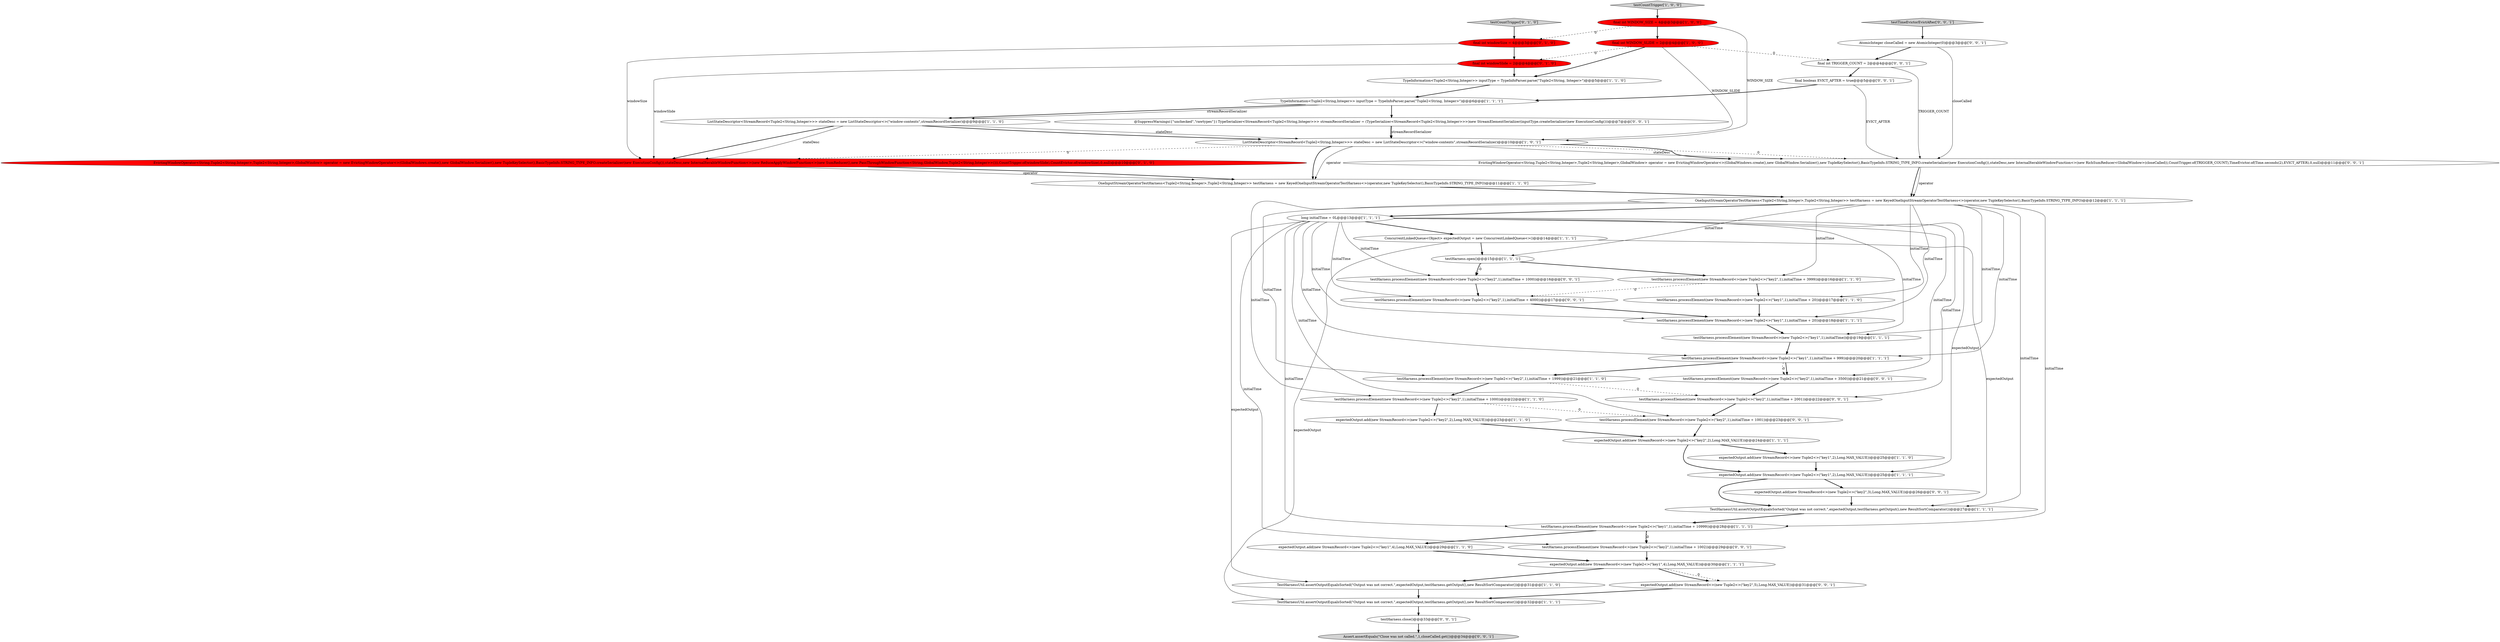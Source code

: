 digraph {
43 [style = filled, label = "expectedOutput.add(new StreamRecord<>(new Tuple2<>(\"key2\",5),Long.MAX_VALUE))@@@31@@@['0', '0', '1']", fillcolor = white, shape = ellipse image = "AAA0AAABBB3BBB"];
2 [style = filled, label = "testHarness.open()@@@15@@@['1', '1', '1']", fillcolor = white, shape = ellipse image = "AAA0AAABBB1BBB"];
40 [style = filled, label = "testHarness.processElement(new StreamRecord<>(new Tuple2<>(\"key2\",1),initialTime + 1001))@@@23@@@['0', '0', '1']", fillcolor = white, shape = ellipse image = "AAA0AAABBB3BBB"];
46 [style = filled, label = "testTimeEvictorEvictAfter['0', '0', '1']", fillcolor = lightgray, shape = diamond image = "AAA0AAABBB3BBB"];
15 [style = filled, label = "expectedOutput.add(new StreamRecord<>(new Tuple2<>(\"key1\",4),Long.MAX_VALUE))@@@30@@@['1', '1', '1']", fillcolor = white, shape = ellipse image = "AAA0AAABBB1BBB"];
14 [style = filled, label = "TestHarnessUtil.assertOutputEqualsSorted(\"Output was not correct.\",expectedOutput,testHarness.getOutput(),new ResultSortComparator())@@@31@@@['1', '1', '0']", fillcolor = white, shape = ellipse image = "AAA0AAABBB1BBB"];
36 [style = filled, label = "final int TRIGGER_COUNT = 2@@@4@@@['0', '0', '1']", fillcolor = white, shape = ellipse image = "AAA0AAABBB3BBB"];
28 [style = filled, label = "final int WINDOW_SIZE = 4@@@3@@@['1', '0', '0']", fillcolor = red, shape = ellipse image = "AAA1AAABBB1BBB"];
39 [style = filled, label = "final boolean EVICT_AFTER = true@@@5@@@['0', '0', '1']", fillcolor = white, shape = ellipse image = "AAA0AAABBB3BBB"];
44 [style = filled, label = "testHarness.processElement(new StreamRecord<>(new Tuple2<>(\"key2\",1),initialTime + 2001))@@@22@@@['0', '0', '1']", fillcolor = white, shape = ellipse image = "AAA0AAABBB3BBB"];
31 [style = filled, label = "EvictingWindowOperator<String,Tuple2<String,Integer>,Tuple2<String,Integer>,GlobalWindow> operator = new EvictingWindowOperator<>(GlobalWindows.create(),new GlobalWindow.Serializer(),new TupleKeySelector(),BasicTypeInfo.STRING_TYPE_INFO.createSerializer(new ExecutionConfig()),stateDesc,new InternalIterableWindowFunction<>(new ReduceApplyWindowFunction<>(new SumReducer(),new PassThroughWindowFunction<String,GlobalWindow,Tuple2<String,Integer>>())),CountTrigger.of(windowSlide),CountEvictor.of(windowSize),0,null)@@@10@@@['0', '1', '0']", fillcolor = red, shape = ellipse image = "AAA1AAABBB2BBB"];
22 [style = filled, label = "OneInputStreamOperatorTestHarness<Tuple2<String,Integer>,Tuple2<String,Integer>> testHarness = new KeyedOneInputStreamOperatorTestHarness<>(operator,new TupleKeySelector(),BasicTypeInfo.STRING_TYPE_INFO)@@@11@@@['1', '1', '0']", fillcolor = white, shape = ellipse image = "AAA0AAABBB1BBB"];
3 [style = filled, label = "final int WINDOW_SLIDE = 2@@@4@@@['1', '0', '0']", fillcolor = red, shape = ellipse image = "AAA1AAABBB1BBB"];
45 [style = filled, label = "expectedOutput.add(new StreamRecord<>(new Tuple2<>(\"key2\",3),Long.MAX_VALUE))@@@26@@@['0', '0', '1']", fillcolor = white, shape = ellipse image = "AAA0AAABBB3BBB"];
5 [style = filled, label = "long initialTime = 0L@@@13@@@['1', '1', '1']", fillcolor = white, shape = ellipse image = "AAA0AAABBB1BBB"];
4 [style = filled, label = "testCountTrigger['1', '0', '0']", fillcolor = lightgray, shape = diamond image = "AAA0AAABBB1BBB"];
0 [style = filled, label = "expectedOutput.add(new StreamRecord<>(new Tuple2<>(\"key1\",4),Long.MAX_VALUE))@@@29@@@['1', '1', '0']", fillcolor = white, shape = ellipse image = "AAA0AAABBB1BBB"];
6 [style = filled, label = "expectedOutput.add(new StreamRecord<>(new Tuple2<>(\"key2\",2),Long.MAX_VALUE))@@@23@@@['1', '1', '0']", fillcolor = white, shape = ellipse image = "AAA0AAABBB1BBB"];
10 [style = filled, label = "testHarness.processElement(new StreamRecord<>(new Tuple2<>(\"key1\",1),initialTime + 20))@@@18@@@['1', '1', '1']", fillcolor = white, shape = ellipse image = "AAA0AAABBB1BBB"];
11 [style = filled, label = "ConcurrentLinkedQueue<Object> expectedOutput = new ConcurrentLinkedQueue<>()@@@14@@@['1', '1', '1']", fillcolor = white, shape = ellipse image = "AAA0AAABBB1BBB"];
23 [style = filled, label = "expectedOutput.add(new StreamRecord<>(new Tuple2<>(\"key2\",2),Long.MAX_VALUE))@@@24@@@['1', '1', '1']", fillcolor = white, shape = ellipse image = "AAA0AAABBB1BBB"];
21 [style = filled, label = "testHarness.processElement(new StreamRecord<>(new Tuple2<>(\"key1\",1),initialTime + 10999))@@@28@@@['1', '1', '1']", fillcolor = white, shape = ellipse image = "AAA0AAABBB1BBB"];
26 [style = filled, label = "testHarness.processElement(new StreamRecord<>(new Tuple2<>(\"key1\",1),initialTime + 999))@@@20@@@['1', '1', '1']", fillcolor = white, shape = ellipse image = "AAA0AAABBB1BBB"];
1 [style = filled, label = "TypeInformation<Tuple2<String,Integer>> inputType = TypeInfoParser.parse(\"Tuple2<String, Integer>\")@@@5@@@['1', '1', '0']", fillcolor = white, shape = ellipse image = "AAA0AAABBB1BBB"];
47 [style = filled, label = "testHarness.close()@@@33@@@['0', '0', '1']", fillcolor = white, shape = ellipse image = "AAA0AAABBB3BBB"];
16 [style = filled, label = "TypeInformation<Tuple2<String,Integer>> inputType = TypeInfoParser.parse(\"Tuple2<String, Integer>\")@@@6@@@['1', '1', '1']", fillcolor = white, shape = ellipse image = "AAA0AAABBB1BBB"];
24 [style = filled, label = "OneInputStreamOperatorTestHarness<Tuple2<String,Integer>,Tuple2<String,Integer>> testHarness = new KeyedOneInputStreamOperatorTestHarness<>(operator,new TupleKeySelector(),BasicTypeInfo.STRING_TYPE_INFO)@@@12@@@['1', '1', '1']", fillcolor = white, shape = ellipse image = "AAA0AAABBB1BBB"];
29 [style = filled, label = "testCountTrigger['0', '1', '0']", fillcolor = lightgray, shape = diamond image = "AAA0AAABBB2BBB"];
34 [style = filled, label = "Assert.assertEquals(\"Close was not called.\",1,closeCalled.get())@@@34@@@['0', '0', '1']", fillcolor = lightgray, shape = ellipse image = "AAA0AAABBB3BBB"];
41 [style = filled, label = "testHarness.processElement(new StreamRecord<>(new Tuple2<>(\"key2\",1),initialTime + 1002))@@@29@@@['0', '0', '1']", fillcolor = white, shape = ellipse image = "AAA0AAABBB3BBB"];
27 [style = filled, label = "ListStateDescriptor<StreamRecord<Tuple2<String,Integer>>> stateDesc = new ListStateDescriptor<>(\"window-contents\",streamRecordSerializer)@@@9@@@['1', '1', '0']", fillcolor = white, shape = ellipse image = "AAA0AAABBB1BBB"];
25 [style = filled, label = "TestHarnessUtil.assertOutputEqualsSorted(\"Output was not correct.\",expectedOutput,testHarness.getOutput(),new ResultSortComparator())@@@27@@@['1', '1', '1']", fillcolor = white, shape = ellipse image = "AAA0AAABBB1BBB"];
8 [style = filled, label = "ListStateDescriptor<StreamRecord<Tuple2<String,Integer>>> stateDesc = new ListStateDescriptor<>(\"window-contents\",streamRecordSerializer)@@@10@@@['1', '0', '1']", fillcolor = white, shape = ellipse image = "AAA0AAABBB1BBB"];
35 [style = filled, label = "AtomicInteger closeCalled = new AtomicInteger(0)@@@3@@@['0', '0', '1']", fillcolor = white, shape = ellipse image = "AAA0AAABBB3BBB"];
20 [style = filled, label = "testHarness.processElement(new StreamRecord<>(new Tuple2<>(\"key1\",1),initialTime))@@@19@@@['1', '1', '1']", fillcolor = white, shape = ellipse image = "AAA0AAABBB1BBB"];
32 [style = filled, label = "final int windowSlide = 2@@@4@@@['0', '1', '0']", fillcolor = red, shape = ellipse image = "AAA1AAABBB2BBB"];
37 [style = filled, label = "@SuppressWarnings({\"unchecked\",\"rawtypes\"}) TypeSerializer<StreamRecord<Tuple2<String,Integer>>> streamRecordSerializer = (TypeSerializer<StreamRecord<Tuple2<String,Integer>>>)new StreamElementSerializer(inputType.createSerializer(new ExecutionConfig()))@@@7@@@['0', '0', '1']", fillcolor = white, shape = ellipse image = "AAA0AAABBB3BBB"];
12 [style = filled, label = "testHarness.processElement(new StreamRecord<>(new Tuple2<>(\"key2\",1),initialTime + 3999))@@@16@@@['1', '1', '0']", fillcolor = white, shape = ellipse image = "AAA0AAABBB1BBB"];
17 [style = filled, label = "testHarness.processElement(new StreamRecord<>(new Tuple2<>(\"key2\",1),initialTime + 1000))@@@22@@@['1', '1', '0']", fillcolor = white, shape = ellipse image = "AAA0AAABBB1BBB"];
9 [style = filled, label = "testHarness.processElement(new StreamRecord<>(new Tuple2<>(\"key1\",1),initialTime + 20))@@@17@@@['1', '1', '0']", fillcolor = white, shape = ellipse image = "AAA0AAABBB1BBB"];
19 [style = filled, label = "expectedOutput.add(new StreamRecord<>(new Tuple2<>(\"key1\",2),Long.MAX_VALUE))@@@25@@@['1', '1', '0']", fillcolor = white, shape = ellipse image = "AAA0AAABBB1BBB"];
33 [style = filled, label = "testHarness.processElement(new StreamRecord<>(new Tuple2<>(\"key2\",1),initialTime + 3500))@@@21@@@['0', '0', '1']", fillcolor = white, shape = ellipse image = "AAA0AAABBB3BBB"];
7 [style = filled, label = "testHarness.processElement(new StreamRecord<>(new Tuple2<>(\"key2\",1),initialTime + 1999))@@@21@@@['1', '1', '0']", fillcolor = white, shape = ellipse image = "AAA0AAABBB1BBB"];
42 [style = filled, label = "testHarness.processElement(new StreamRecord<>(new Tuple2<>(\"key2\",1),initialTime + 4000))@@@17@@@['0', '0', '1']", fillcolor = white, shape = ellipse image = "AAA0AAABBB3BBB"];
18 [style = filled, label = "TestHarnessUtil.assertOutputEqualsSorted(\"Output was not correct.\",expectedOutput,testHarness.getOutput(),new ResultSortComparator())@@@32@@@['1', '1', '1']", fillcolor = white, shape = ellipse image = "AAA0AAABBB1BBB"];
13 [style = filled, label = "expectedOutput.add(new StreamRecord<>(new Tuple2<>(\"key1\",2),Long.MAX_VALUE))@@@25@@@['1', '1', '1']", fillcolor = white, shape = ellipse image = "AAA0AAABBB1BBB"];
30 [style = filled, label = "final int windowSize = 4@@@3@@@['0', '1', '0']", fillcolor = red, shape = ellipse image = "AAA1AAABBB2BBB"];
38 [style = filled, label = "testHarness.processElement(new StreamRecord<>(new Tuple2<>(\"key2\",1),initialTime + 1000))@@@16@@@['0', '0', '1']", fillcolor = white, shape = ellipse image = "AAA0AAABBB3BBB"];
48 [style = filled, label = "EvictingWindowOperator<String,Tuple2<String,Integer>,Tuple2<String,Integer>,GlobalWindow> operator = new EvictingWindowOperator<>(GlobalWindows.create(),new GlobalWindow.Serializer(),new TupleKeySelector(),BasicTypeInfo.STRING_TYPE_INFO.createSerializer(new ExecutionConfig()),stateDesc,new InternalIterableWindowFunction<>(new RichSumReducer<GlobalWindow>(closeCalled)),CountTrigger.of(TRIGGER_COUNT),TimeEvictor.of(Time.seconds(2),EVICT_AFTER),0,null)@@@11@@@['0', '0', '1']", fillcolor = white, shape = ellipse image = "AAA0AAABBB3BBB"];
24->26 [style = solid, label="initialTime"];
16->37 [style = bold, label=""];
41->15 [style = bold, label=""];
29->30 [style = bold, label=""];
20->26 [style = bold, label=""];
24->21 [style = solid, label="initialTime"];
9->10 [style = bold, label=""];
43->18 [style = bold, label=""];
12->9 [style = bold, label=""];
38->42 [style = bold, label=""];
0->15 [style = bold, label=""];
40->23 [style = bold, label=""];
11->25 [style = solid, label="expectedOutput"];
24->10 [style = solid, label="initialTime"];
24->20 [style = solid, label="initialTime"];
45->25 [style = bold, label=""];
24->12 [style = solid, label="initialTime"];
23->13 [style = bold, label=""];
28->8 [style = solid, label="WINDOW_SIZE"];
24->17 [style = solid, label="initialTime"];
27->31 [style = solid, label="stateDesc"];
13->45 [style = bold, label=""];
5->33 [style = solid, label="initialTime"];
5->26 [style = solid, label="initialTime"];
28->30 [style = dashed, label="0"];
7->44 [style = dashed, label="0"];
28->3 [style = bold, label=""];
47->34 [style = bold, label=""];
33->44 [style = bold, label=""];
48->24 [style = bold, label=""];
25->21 [style = bold, label=""];
8->48 [style = dashed, label="0"];
13->25 [style = bold, label=""];
26->7 [style = bold, label=""];
21->0 [style = bold, label=""];
3->36 [style = dashed, label="0"];
36->48 [style = solid, label="TRIGGER_COUNT"];
5->38 [style = solid, label="initialTime"];
5->14 [style = solid, label="expectedOutput"];
21->41 [style = bold, label=""];
5->42 [style = solid, label="initialTime"];
39->48 [style = solid, label="EVICT_AFTER"];
27->31 [style = bold, label=""];
26->33 [style = dashed, label="0"];
27->8 [style = solid, label="stateDesc"];
11->18 [style = solid, label="expectedOutput"];
32->31 [style = solid, label="windowSlide"];
24->25 [style = solid, label="initialTime"];
24->5 [style = bold, label=""];
8->22 [style = bold, label=""];
8->48 [style = solid, label="stateDesc"];
19->13 [style = bold, label=""];
1->16 [style = bold, label=""];
14->18 [style = bold, label=""];
5->11 [style = bold, label=""];
3->32 [style = dashed, label="0"];
31->22 [style = solid, label="operator"];
27->8 [style = bold, label=""];
5->44 [style = solid, label="initialTime"];
24->7 [style = solid, label="initialTime"];
39->16 [style = bold, label=""];
3->8 [style = solid, label="WINDOW_SLIDE"];
7->17 [style = bold, label=""];
37->8 [style = solid, label="streamRecordSerializer"];
16->27 [style = bold, label=""];
3->1 [style = bold, label=""];
15->14 [style = bold, label=""];
18->47 [style = bold, label=""];
17->6 [style = bold, label=""];
6->23 [style = bold, label=""];
15->43 [style = dashed, label="0"];
30->32 [style = bold, label=""];
24->9 [style = solid, label="initialTime"];
36->39 [style = bold, label=""];
35->48 [style = solid, label="closeCalled"];
5->20 [style = solid, label="initialTime"];
12->42 [style = dashed, label="0"];
48->24 [style = solid, label="operator"];
23->19 [style = bold, label=""];
32->1 [style = bold, label=""];
15->43 [style = bold, label=""];
46->35 [style = bold, label=""];
5->10 [style = solid, label="initialTime"];
37->8 [style = bold, label=""];
10->20 [style = bold, label=""];
5->40 [style = solid, label="initialTime"];
16->27 [style = solid, label="streamRecordSerializer"];
31->22 [style = bold, label=""];
8->22 [style = solid, label="operator"];
30->31 [style = solid, label="windowSize"];
44->40 [style = bold, label=""];
5->21 [style = solid, label="initialTime"];
24->2 [style = solid, label="initialTime"];
2->38 [style = dashed, label="0"];
11->2 [style = bold, label=""];
4->28 [style = bold, label=""];
2->12 [style = bold, label=""];
2->38 [style = bold, label=""];
8->48 [style = bold, label=""];
21->41 [style = dashed, label="0"];
17->40 [style = dashed, label="0"];
42->10 [style = bold, label=""];
22->24 [style = bold, label=""];
35->36 [style = bold, label=""];
8->31 [style = dashed, label="0"];
26->33 [style = bold, label=""];
5->41 [style = solid, label="initialTime"];
5->13 [style = solid, label="expectedOutput"];
}
